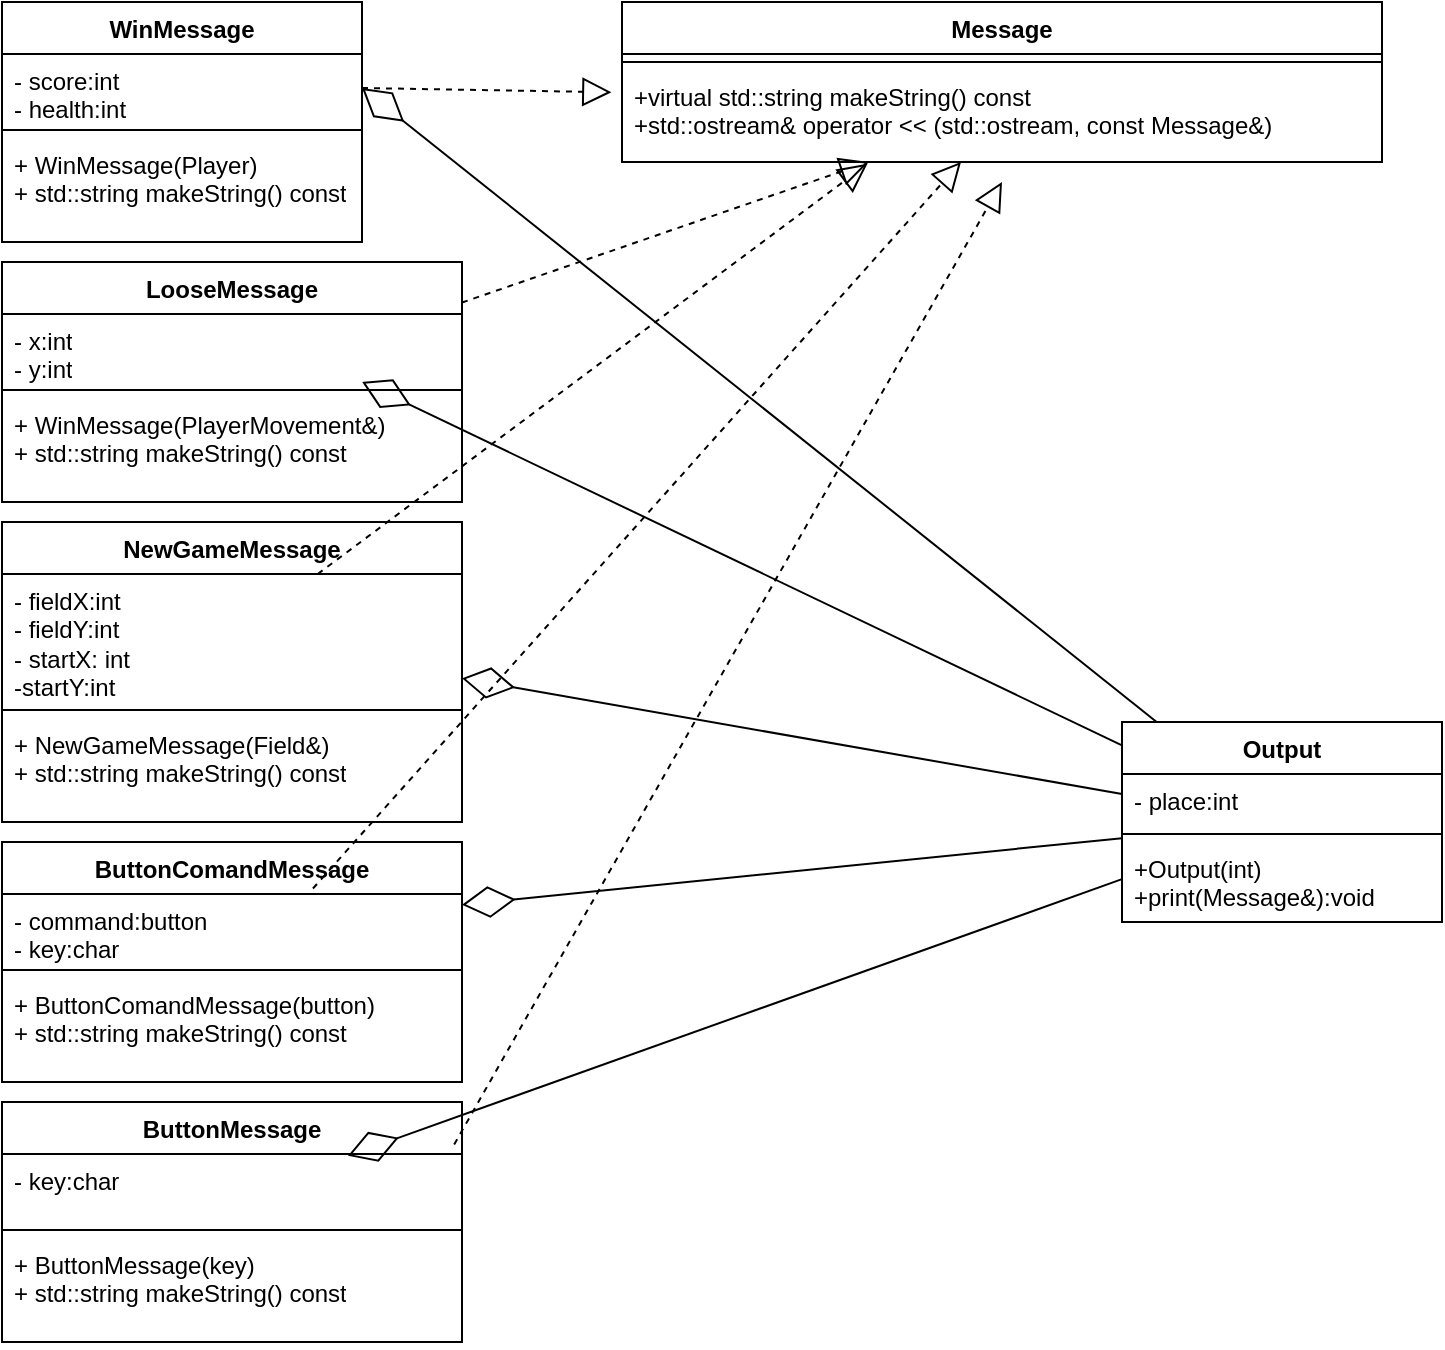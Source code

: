 <mxfile version="22.1.11" type="device">
  <diagram name="Страница — 1" id="uZ_nsQeErtob_AAaeL1L">
    <mxGraphModel dx="1400" dy="724" grid="1" gridSize="10" guides="1" tooltips="1" connect="1" arrows="1" fold="1" page="1" pageScale="1" pageWidth="827" pageHeight="1169" math="0" shadow="0">
      <root>
        <mxCell id="0" />
        <mxCell id="1" parent="0" />
        <mxCell id="ANgdTSNMqxyY6mDXdx_J-1" value="Message" style="swimlane;fontStyle=1;align=center;verticalAlign=top;childLayout=stackLayout;horizontal=1;startSize=26;horizontalStack=0;resizeParent=1;resizeParentMax=0;resizeLast=0;collapsible=1;marginBottom=0;whiteSpace=wrap;html=1;" vertex="1" parent="1">
          <mxGeometry x="320" y="70" width="380" height="80" as="geometry" />
        </mxCell>
        <mxCell id="ANgdTSNMqxyY6mDXdx_J-3" value="" style="line;strokeWidth=1;fillColor=none;align=left;verticalAlign=middle;spacingTop=-1;spacingLeft=3;spacingRight=3;rotatable=0;labelPosition=right;points=[];portConstraint=eastwest;strokeColor=inherit;" vertex="1" parent="ANgdTSNMqxyY6mDXdx_J-1">
          <mxGeometry y="26" width="380" height="8" as="geometry" />
        </mxCell>
        <mxCell id="ANgdTSNMqxyY6mDXdx_J-4" value="+virtual std::string makeString() const&lt;br&gt;+std::ostream&amp;amp; operator &amp;lt;&amp;lt; (std::ostream, const Message&amp;amp;)" style="text;strokeColor=none;fillColor=none;align=left;verticalAlign=top;spacingLeft=4;spacingRight=4;overflow=hidden;rotatable=0;points=[[0,0.5],[1,0.5]];portConstraint=eastwest;whiteSpace=wrap;html=1;" vertex="1" parent="ANgdTSNMqxyY6mDXdx_J-1">
          <mxGeometry y="34" width="380" height="46" as="geometry" />
        </mxCell>
        <mxCell id="ANgdTSNMqxyY6mDXdx_J-5" value="WinMessage" style="swimlane;fontStyle=1;align=center;verticalAlign=top;childLayout=stackLayout;horizontal=1;startSize=26;horizontalStack=0;resizeParent=1;resizeParentMax=0;resizeLast=0;collapsible=1;marginBottom=0;whiteSpace=wrap;html=1;" vertex="1" parent="1">
          <mxGeometry x="10" y="70" width="180" height="120" as="geometry" />
        </mxCell>
        <mxCell id="ANgdTSNMqxyY6mDXdx_J-6" value="- score:int&lt;br&gt;- health:int" style="text;strokeColor=none;fillColor=none;align=left;verticalAlign=top;spacingLeft=4;spacingRight=4;overflow=hidden;rotatable=0;points=[[0,0.5],[1,0.5]];portConstraint=eastwest;whiteSpace=wrap;html=1;" vertex="1" parent="ANgdTSNMqxyY6mDXdx_J-5">
          <mxGeometry y="26" width="180" height="34" as="geometry" />
        </mxCell>
        <mxCell id="ANgdTSNMqxyY6mDXdx_J-7" value="" style="line;strokeWidth=1;fillColor=none;align=left;verticalAlign=middle;spacingTop=-1;spacingLeft=3;spacingRight=3;rotatable=0;labelPosition=right;points=[];portConstraint=eastwest;strokeColor=inherit;" vertex="1" parent="ANgdTSNMqxyY6mDXdx_J-5">
          <mxGeometry y="60" width="180" height="8" as="geometry" />
        </mxCell>
        <mxCell id="ANgdTSNMqxyY6mDXdx_J-8" value="+ WinMessage(Player)&lt;br&gt;+ std::string makeString() const" style="text;strokeColor=none;fillColor=none;align=left;verticalAlign=top;spacingLeft=4;spacingRight=4;overflow=hidden;rotatable=0;points=[[0,0.5],[1,0.5]];portConstraint=eastwest;whiteSpace=wrap;html=1;" vertex="1" parent="ANgdTSNMqxyY6mDXdx_J-5">
          <mxGeometry y="68" width="180" height="52" as="geometry" />
        </mxCell>
        <mxCell id="ANgdTSNMqxyY6mDXdx_J-10" value="LooseMessage" style="swimlane;fontStyle=1;align=center;verticalAlign=top;childLayout=stackLayout;horizontal=1;startSize=26;horizontalStack=0;resizeParent=1;resizeParentMax=0;resizeLast=0;collapsible=1;marginBottom=0;whiteSpace=wrap;html=1;" vertex="1" parent="1">
          <mxGeometry x="10" y="200" width="230" height="120" as="geometry" />
        </mxCell>
        <mxCell id="ANgdTSNMqxyY6mDXdx_J-11" value="- x:int&lt;br&gt;- y:int" style="text;strokeColor=none;fillColor=none;align=left;verticalAlign=top;spacingLeft=4;spacingRight=4;overflow=hidden;rotatable=0;points=[[0,0.5],[1,0.5]];portConstraint=eastwest;whiteSpace=wrap;html=1;" vertex="1" parent="ANgdTSNMqxyY6mDXdx_J-10">
          <mxGeometry y="26" width="230" height="34" as="geometry" />
        </mxCell>
        <mxCell id="ANgdTSNMqxyY6mDXdx_J-12" value="" style="line;strokeWidth=1;fillColor=none;align=left;verticalAlign=middle;spacingTop=-1;spacingLeft=3;spacingRight=3;rotatable=0;labelPosition=right;points=[];portConstraint=eastwest;strokeColor=inherit;" vertex="1" parent="ANgdTSNMqxyY6mDXdx_J-10">
          <mxGeometry y="60" width="230" height="8" as="geometry" />
        </mxCell>
        <mxCell id="ANgdTSNMqxyY6mDXdx_J-13" value="+ WinMessage(PlayerMovement&amp;amp;)&lt;br&gt;+ std::string makeString() const" style="text;strokeColor=none;fillColor=none;align=left;verticalAlign=top;spacingLeft=4;spacingRight=4;overflow=hidden;rotatable=0;points=[[0,0.5],[1,0.5]];portConstraint=eastwest;whiteSpace=wrap;html=1;" vertex="1" parent="ANgdTSNMqxyY6mDXdx_J-10">
          <mxGeometry y="68" width="230" height="52" as="geometry" />
        </mxCell>
        <mxCell id="ANgdTSNMqxyY6mDXdx_J-15" value="NewGameMessage" style="swimlane;fontStyle=1;align=center;verticalAlign=top;childLayout=stackLayout;horizontal=1;startSize=26;horizontalStack=0;resizeParent=1;resizeParentMax=0;resizeLast=0;collapsible=1;marginBottom=0;whiteSpace=wrap;html=1;" vertex="1" parent="1">
          <mxGeometry x="10" y="330" width="230" height="150" as="geometry" />
        </mxCell>
        <mxCell id="ANgdTSNMqxyY6mDXdx_J-16" value="- fieldX:int&lt;br&gt;- fieldY:int&lt;br&gt;- startX: int&lt;br&gt;-startY:int" style="text;strokeColor=none;fillColor=none;align=left;verticalAlign=top;spacingLeft=4;spacingRight=4;overflow=hidden;rotatable=0;points=[[0,0.5],[1,0.5]];portConstraint=eastwest;whiteSpace=wrap;html=1;" vertex="1" parent="ANgdTSNMqxyY6mDXdx_J-15">
          <mxGeometry y="26" width="230" height="64" as="geometry" />
        </mxCell>
        <mxCell id="ANgdTSNMqxyY6mDXdx_J-17" value="" style="line;strokeWidth=1;fillColor=none;align=left;verticalAlign=middle;spacingTop=-1;spacingLeft=3;spacingRight=3;rotatable=0;labelPosition=right;points=[];portConstraint=eastwest;strokeColor=inherit;" vertex="1" parent="ANgdTSNMqxyY6mDXdx_J-15">
          <mxGeometry y="90" width="230" height="8" as="geometry" />
        </mxCell>
        <mxCell id="ANgdTSNMqxyY6mDXdx_J-18" value="+ NewGameMessage(Field&amp;amp;)&lt;br&gt;+ std::string makeString() const" style="text;strokeColor=none;fillColor=none;align=left;verticalAlign=top;spacingLeft=4;spacingRight=4;overflow=hidden;rotatable=0;points=[[0,0.5],[1,0.5]];portConstraint=eastwest;whiteSpace=wrap;html=1;" vertex="1" parent="ANgdTSNMqxyY6mDXdx_J-15">
          <mxGeometry y="98" width="230" height="52" as="geometry" />
        </mxCell>
        <mxCell id="ANgdTSNMqxyY6mDXdx_J-20" value="ButtonComandMessage" style="swimlane;fontStyle=1;align=center;verticalAlign=top;childLayout=stackLayout;horizontal=1;startSize=26;horizontalStack=0;resizeParent=1;resizeParentMax=0;resizeLast=0;collapsible=1;marginBottom=0;whiteSpace=wrap;html=1;" vertex="1" parent="1">
          <mxGeometry x="10" y="490" width="230" height="120" as="geometry" />
        </mxCell>
        <mxCell id="ANgdTSNMqxyY6mDXdx_J-21" value="- command:button&lt;br&gt;- key:char" style="text;strokeColor=none;fillColor=none;align=left;verticalAlign=top;spacingLeft=4;spacingRight=4;overflow=hidden;rotatable=0;points=[[0,0.5],[1,0.5]];portConstraint=eastwest;whiteSpace=wrap;html=1;" vertex="1" parent="ANgdTSNMqxyY6mDXdx_J-20">
          <mxGeometry y="26" width="230" height="34" as="geometry" />
        </mxCell>
        <mxCell id="ANgdTSNMqxyY6mDXdx_J-22" value="" style="line;strokeWidth=1;fillColor=none;align=left;verticalAlign=middle;spacingTop=-1;spacingLeft=3;spacingRight=3;rotatable=0;labelPosition=right;points=[];portConstraint=eastwest;strokeColor=inherit;" vertex="1" parent="ANgdTSNMqxyY6mDXdx_J-20">
          <mxGeometry y="60" width="230" height="8" as="geometry" />
        </mxCell>
        <mxCell id="ANgdTSNMqxyY6mDXdx_J-23" value="+ ButtonComandMessage(button)&lt;br&gt;+ std::string makeString() const" style="text;strokeColor=none;fillColor=none;align=left;verticalAlign=top;spacingLeft=4;spacingRight=4;overflow=hidden;rotatable=0;points=[[0,0.5],[1,0.5]];portConstraint=eastwest;whiteSpace=wrap;html=1;" vertex="1" parent="ANgdTSNMqxyY6mDXdx_J-20">
          <mxGeometry y="68" width="230" height="52" as="geometry" />
        </mxCell>
        <mxCell id="ANgdTSNMqxyY6mDXdx_J-24" value="ButtonMessage" style="swimlane;fontStyle=1;align=center;verticalAlign=top;childLayout=stackLayout;horizontal=1;startSize=26;horizontalStack=0;resizeParent=1;resizeParentMax=0;resizeLast=0;collapsible=1;marginBottom=0;whiteSpace=wrap;html=1;" vertex="1" parent="1">
          <mxGeometry x="10" y="620" width="230" height="120" as="geometry" />
        </mxCell>
        <mxCell id="ANgdTSNMqxyY6mDXdx_J-25" value="- key:char" style="text;strokeColor=none;fillColor=none;align=left;verticalAlign=top;spacingLeft=4;spacingRight=4;overflow=hidden;rotatable=0;points=[[0,0.5],[1,0.5]];portConstraint=eastwest;whiteSpace=wrap;html=1;" vertex="1" parent="ANgdTSNMqxyY6mDXdx_J-24">
          <mxGeometry y="26" width="230" height="34" as="geometry" />
        </mxCell>
        <mxCell id="ANgdTSNMqxyY6mDXdx_J-26" value="" style="line;strokeWidth=1;fillColor=none;align=left;verticalAlign=middle;spacingTop=-1;spacingLeft=3;spacingRight=3;rotatable=0;labelPosition=right;points=[];portConstraint=eastwest;strokeColor=inherit;" vertex="1" parent="ANgdTSNMqxyY6mDXdx_J-24">
          <mxGeometry y="60" width="230" height="8" as="geometry" />
        </mxCell>
        <mxCell id="ANgdTSNMqxyY6mDXdx_J-27" value="+ ButtonMessage(key)&lt;br&gt;+ std::string makeString() const" style="text;strokeColor=none;fillColor=none;align=left;verticalAlign=top;spacingLeft=4;spacingRight=4;overflow=hidden;rotatable=0;points=[[0,0.5],[1,0.5]];portConstraint=eastwest;whiteSpace=wrap;html=1;" vertex="1" parent="ANgdTSNMqxyY6mDXdx_J-24">
          <mxGeometry y="68" width="230" height="52" as="geometry" />
        </mxCell>
        <mxCell id="ANgdTSNMqxyY6mDXdx_J-28" value="" style="endArrow=block;dashed=1;endFill=0;endSize=12;html=1;rounded=0;exitX=1;exitY=0.5;exitDx=0;exitDy=0;entryX=-0.014;entryY=0.242;entryDx=0;entryDy=0;entryPerimeter=0;" edge="1" parent="1" source="ANgdTSNMqxyY6mDXdx_J-6" target="ANgdTSNMqxyY6mDXdx_J-4">
          <mxGeometry width="160" relative="1" as="geometry">
            <mxPoint x="370" y="240" as="sourcePoint" />
            <mxPoint x="530" y="240" as="targetPoint" />
          </mxGeometry>
        </mxCell>
        <mxCell id="ANgdTSNMqxyY6mDXdx_J-29" value="" style="endArrow=block;dashed=1;endFill=0;endSize=12;html=1;rounded=0;" edge="1" parent="1" source="ANgdTSNMqxyY6mDXdx_J-10" target="ANgdTSNMqxyY6mDXdx_J-4">
          <mxGeometry width="160" relative="1" as="geometry">
            <mxPoint x="254" y="259.41" as="sourcePoint" />
            <mxPoint x="414" y="259.41" as="targetPoint" />
          </mxGeometry>
        </mxCell>
        <mxCell id="ANgdTSNMqxyY6mDXdx_J-30" value="" style="endArrow=block;dashed=1;endFill=0;endSize=12;html=1;rounded=0;entryX=0.323;entryY=1.019;entryDx=0;entryDy=0;entryPerimeter=0;" edge="1" parent="1" source="ANgdTSNMqxyY6mDXdx_J-16" target="ANgdTSNMqxyY6mDXdx_J-4">
          <mxGeometry width="160" relative="1" as="geometry">
            <mxPoint x="450" y="380" as="sourcePoint" />
            <mxPoint x="610" y="380" as="targetPoint" />
          </mxGeometry>
        </mxCell>
        <mxCell id="ANgdTSNMqxyY6mDXdx_J-31" value="" style="endArrow=block;dashed=1;endFill=0;endSize=12;html=1;rounded=0;exitX=0.676;exitY=-0.081;exitDx=0;exitDy=0;exitPerimeter=0;" edge="1" parent="1" source="ANgdTSNMqxyY6mDXdx_J-21" target="ANgdTSNMqxyY6mDXdx_J-4">
          <mxGeometry width="160" relative="1" as="geometry">
            <mxPoint x="460" y="390" as="sourcePoint" />
            <mxPoint x="620" y="390" as="targetPoint" />
          </mxGeometry>
        </mxCell>
        <mxCell id="ANgdTSNMqxyY6mDXdx_J-32" value="" style="endArrow=block;dashed=1;endFill=0;endSize=12;html=1;rounded=0;exitX=0.983;exitY=-0.14;exitDx=0;exitDy=0;exitPerimeter=0;entryX=0.5;entryY=1.217;entryDx=0;entryDy=0;entryPerimeter=0;" edge="1" parent="1" source="ANgdTSNMqxyY6mDXdx_J-25" target="ANgdTSNMqxyY6mDXdx_J-4">
          <mxGeometry width="160" relative="1" as="geometry">
            <mxPoint x="470" y="400" as="sourcePoint" />
            <mxPoint x="630" y="400" as="targetPoint" />
          </mxGeometry>
        </mxCell>
        <mxCell id="ANgdTSNMqxyY6mDXdx_J-33" value="Output" style="swimlane;fontStyle=1;align=center;verticalAlign=top;childLayout=stackLayout;horizontal=1;startSize=26;horizontalStack=0;resizeParent=1;resizeParentMax=0;resizeLast=0;collapsible=1;marginBottom=0;whiteSpace=wrap;html=1;" vertex="1" parent="1">
          <mxGeometry x="570" y="430" width="160" height="100" as="geometry" />
        </mxCell>
        <mxCell id="ANgdTSNMqxyY6mDXdx_J-34" value="- place:int" style="text;strokeColor=none;fillColor=none;align=left;verticalAlign=top;spacingLeft=4;spacingRight=4;overflow=hidden;rotatable=0;points=[[0,0.5],[1,0.5]];portConstraint=eastwest;whiteSpace=wrap;html=1;" vertex="1" parent="ANgdTSNMqxyY6mDXdx_J-33">
          <mxGeometry y="26" width="160" height="26" as="geometry" />
        </mxCell>
        <mxCell id="ANgdTSNMqxyY6mDXdx_J-35" value="" style="line;strokeWidth=1;fillColor=none;align=left;verticalAlign=middle;spacingTop=-1;spacingLeft=3;spacingRight=3;rotatable=0;labelPosition=right;points=[];portConstraint=eastwest;strokeColor=inherit;" vertex="1" parent="ANgdTSNMqxyY6mDXdx_J-33">
          <mxGeometry y="52" width="160" height="8" as="geometry" />
        </mxCell>
        <mxCell id="ANgdTSNMqxyY6mDXdx_J-36" value="+Output(int)&lt;br&gt;+print(Message&amp;amp;):void" style="text;strokeColor=none;fillColor=none;align=left;verticalAlign=top;spacingLeft=4;spacingRight=4;overflow=hidden;rotatable=0;points=[[0,0.5],[1,0.5]];portConstraint=eastwest;whiteSpace=wrap;html=1;" vertex="1" parent="ANgdTSNMqxyY6mDXdx_J-33">
          <mxGeometry y="60" width="160" height="40" as="geometry" />
        </mxCell>
        <mxCell id="ANgdTSNMqxyY6mDXdx_J-37" value="" style="endArrow=diamondThin;endFill=0;endSize=24;html=1;rounded=0;entryX=1;entryY=0.5;entryDx=0;entryDy=0;" edge="1" parent="1" source="ANgdTSNMqxyY6mDXdx_J-33" target="ANgdTSNMqxyY6mDXdx_J-6">
          <mxGeometry width="160" relative="1" as="geometry">
            <mxPoint x="420" y="420" as="sourcePoint" />
            <mxPoint x="480" y="450" as="targetPoint" />
          </mxGeometry>
        </mxCell>
        <mxCell id="ANgdTSNMqxyY6mDXdx_J-38" value="" style="endArrow=diamondThin;endFill=0;endSize=24;html=1;rounded=0;entryX=0.783;entryY=1;entryDx=0;entryDy=0;entryPerimeter=0;" edge="1" parent="1" source="ANgdTSNMqxyY6mDXdx_J-33" target="ANgdTSNMqxyY6mDXdx_J-11">
          <mxGeometry width="160" relative="1" as="geometry">
            <mxPoint x="602" y="470" as="sourcePoint" />
            <mxPoint x="200" y="123" as="targetPoint" />
          </mxGeometry>
        </mxCell>
        <mxCell id="ANgdTSNMqxyY6mDXdx_J-39" value="" style="endArrow=diamondThin;endFill=0;endSize=24;html=1;rounded=0;" edge="1" parent="1" source="ANgdTSNMqxyY6mDXdx_J-33" target="ANgdTSNMqxyY6mDXdx_J-16">
          <mxGeometry width="160" relative="1" as="geometry">
            <mxPoint x="612" y="480" as="sourcePoint" />
            <mxPoint x="210" y="133" as="targetPoint" />
          </mxGeometry>
        </mxCell>
        <mxCell id="ANgdTSNMqxyY6mDXdx_J-40" value="" style="endArrow=diamondThin;endFill=0;endSize=24;html=1;rounded=0;" edge="1" parent="1" source="ANgdTSNMqxyY6mDXdx_J-33" target="ANgdTSNMqxyY6mDXdx_J-21">
          <mxGeometry width="160" relative="1" as="geometry">
            <mxPoint x="622" y="490" as="sourcePoint" />
            <mxPoint x="220" y="143" as="targetPoint" />
          </mxGeometry>
        </mxCell>
        <mxCell id="ANgdTSNMqxyY6mDXdx_J-41" value="" style="endArrow=diamondThin;endFill=0;endSize=24;html=1;rounded=0;entryX=0.752;entryY=0.027;entryDx=0;entryDy=0;entryPerimeter=0;" edge="1" parent="1" source="ANgdTSNMqxyY6mDXdx_J-33" target="ANgdTSNMqxyY6mDXdx_J-25">
          <mxGeometry width="160" relative="1" as="geometry">
            <mxPoint x="632" y="500" as="sourcePoint" />
            <mxPoint x="230" y="153" as="targetPoint" />
          </mxGeometry>
        </mxCell>
      </root>
    </mxGraphModel>
  </diagram>
</mxfile>
